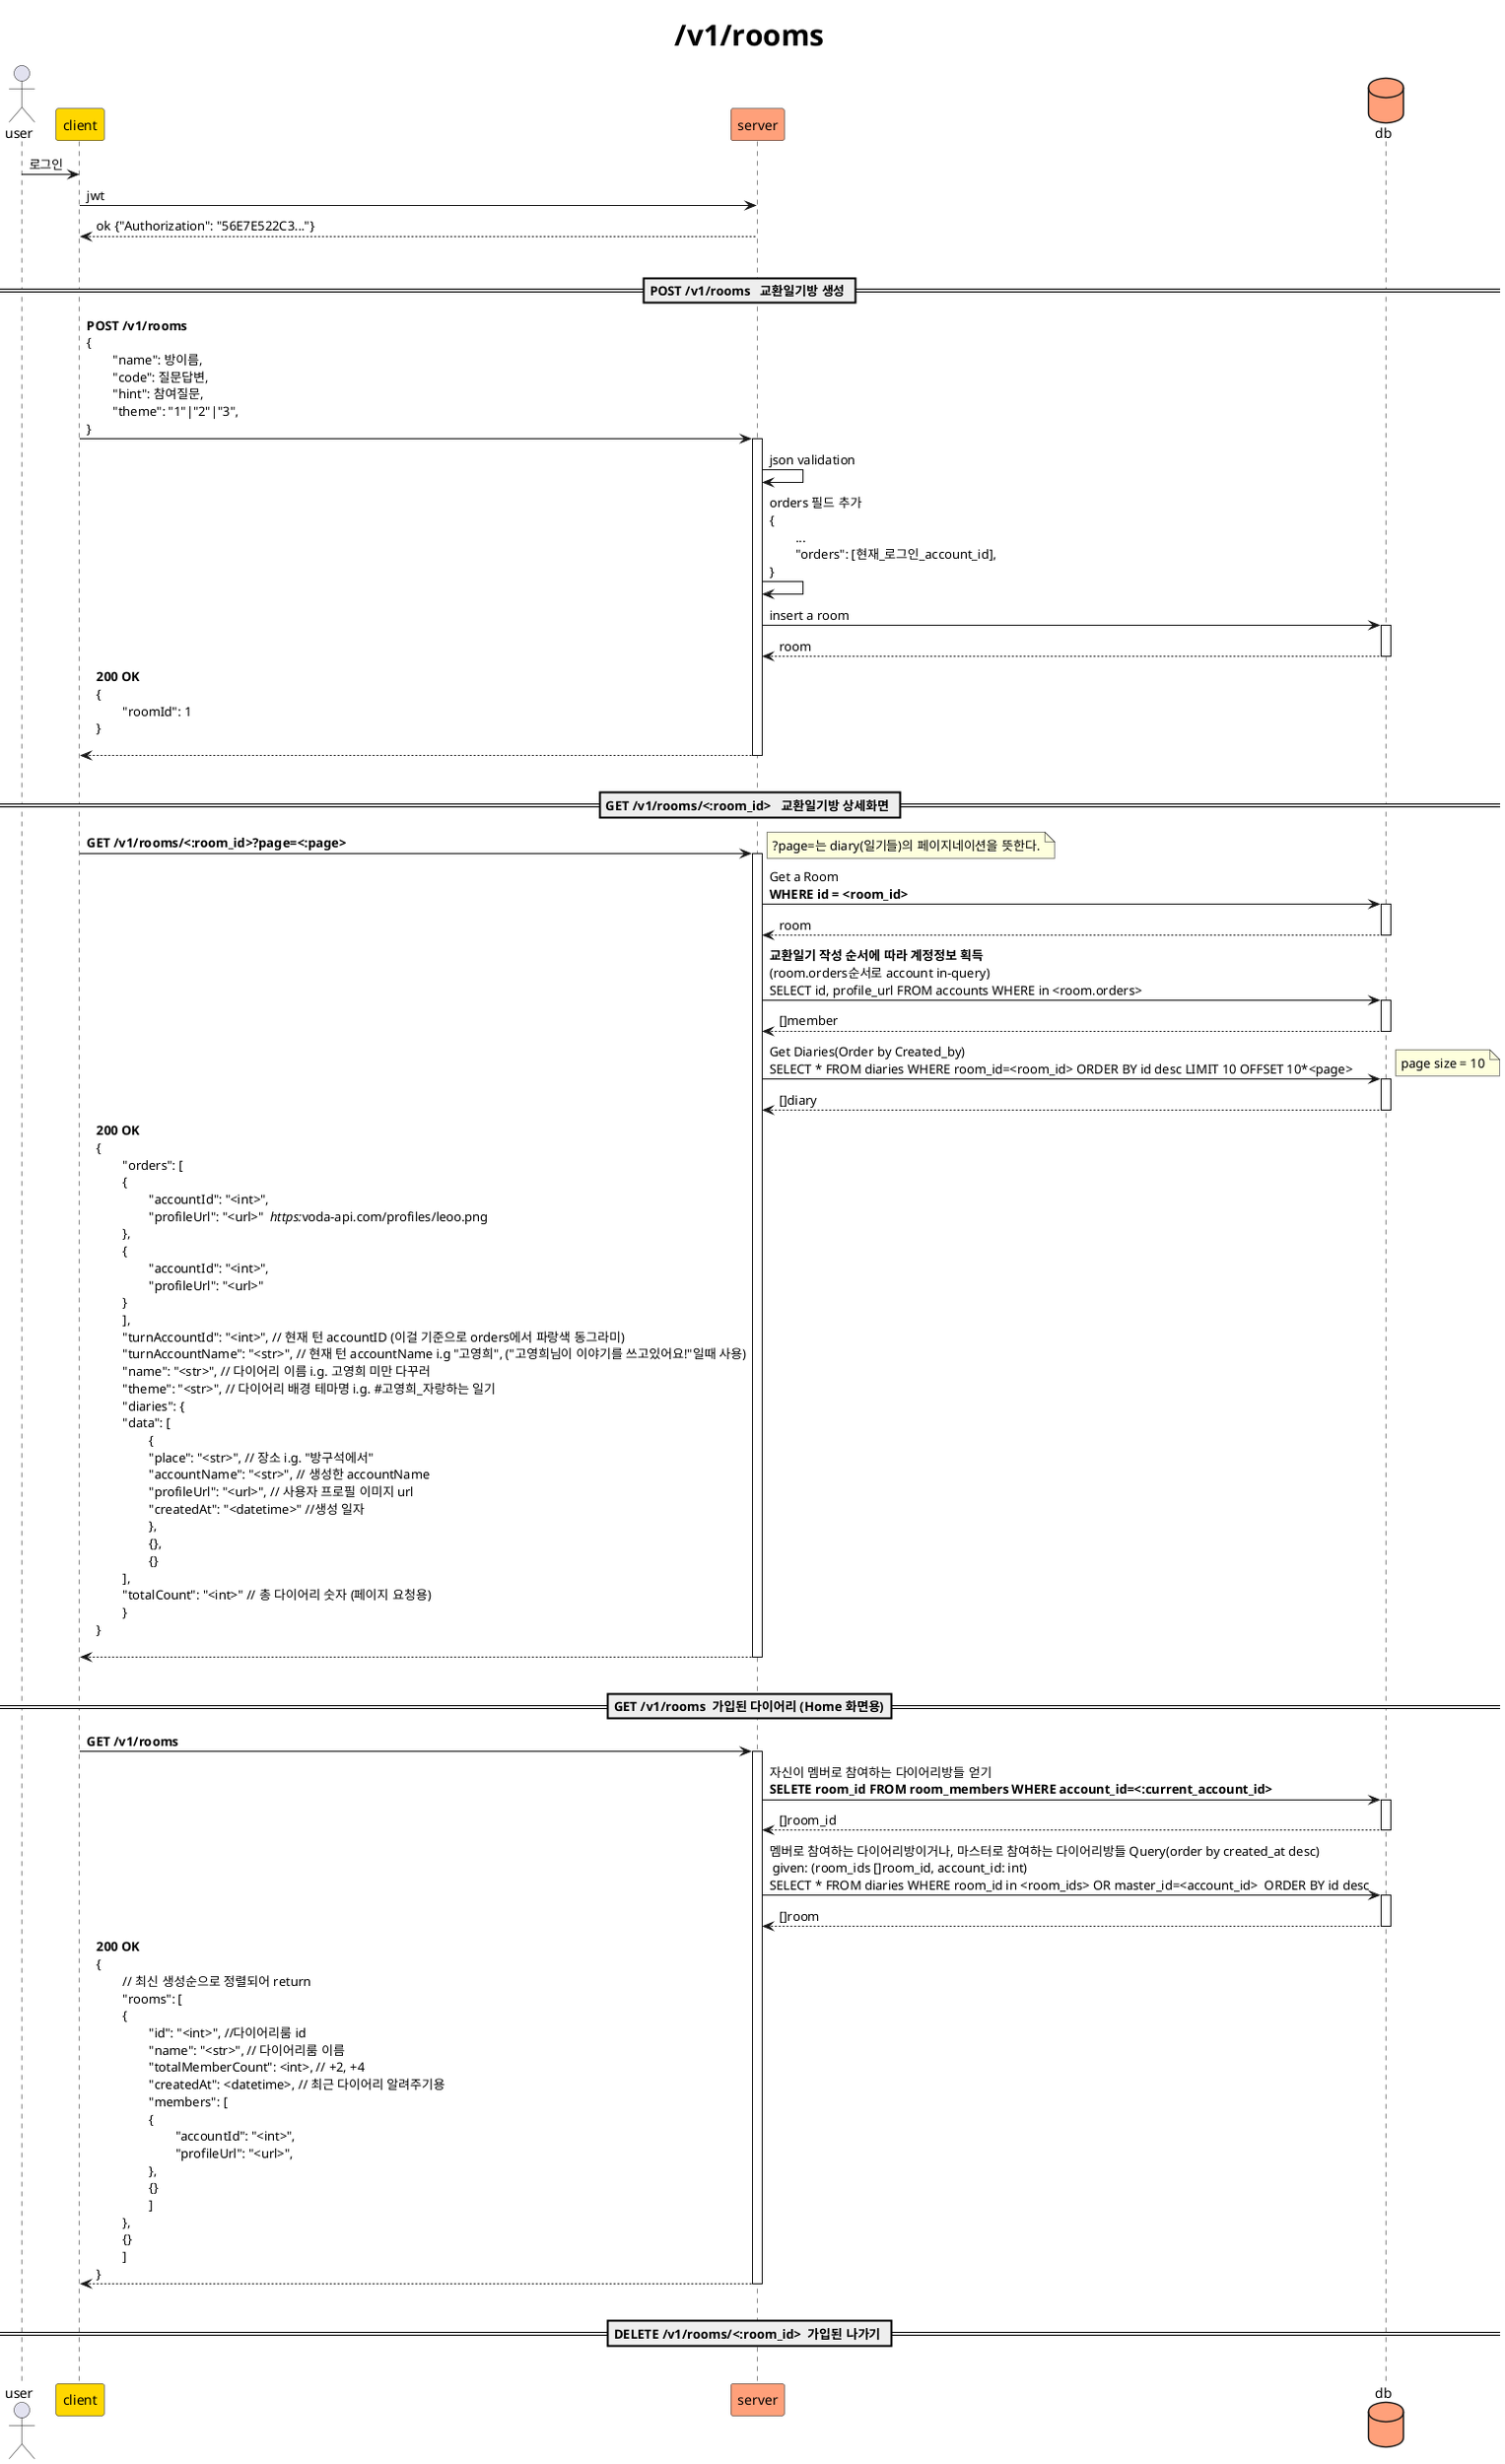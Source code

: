 @startuml

' client
Actor user
Participant client #Gold

' api
Participant "server" as api #LightSalmon
database "db" as db #LightSalmon

' title
title <font size=30>/v1/rooms</font>

' prerequisites
user -> client  : 로그인
client -> api : jwt
return ok {"Authorization": "56E7E522C3..."}
|||
== POST /v1/rooms   교환일기방 생성 ==
client -> api++: **POST /v1/rooms**\
\n{\n\t"name": 방이름,\n\t"code": 질문답변,\n\t"hint": 참여질문,\n\t"theme": "1"|"2"|"3",\n}
api -> api: json validation
api -> api: orders 필드 추가\
\n{\n\t...\n\t"orders": [현재_로그인_account_id],\n}
api -> db++: insert a room
return room
return **200 OK**\
\n{\n\t"roomId": 1\n}\n

||20||

== GET /v1/rooms/<:room_id>   교환일기방 상세화면 ==
client -> api++: **GET /v1/rooms/<:room_id>?page=<:page>**
note right
?page=는 diary(일기들)의 페이지네이션을 뜻한다.
endnote
api -> db++: Get a Room\
\n**WHERE id = <room_id>**
return room
api -> db++: **교환일기 작성 순서에 따라 계정정보 획득**\
\n(room.orders순서로 account in-query)\
\nSELECT id, profile_url FROM accounts WHERE in <room.orders>
return []member
api -> db++: Get Diaries(Order by Created_by)\
\nSELECT * FROM diaries WHERE room_id=<room_id> ORDER BY id desc LIMIT 10 OFFSET 10*<page>
note right
page size = 10
endnote
return []diary
return **200 OK**\
\n{\n\t"orders": [\n\t{\n\t\t"accountId": "<int>",\n\t\t"profileUrl": "<url>" // https://voda-api.com/profiles/leoo.png\n\t},\n\t{\n\t\t"accountId": "<int>",\n\t\t"profileUrl": "<url>"\n\t}\n\t],\n\t"turnAccountId": "<int>", // 현재 턴 accountID (이걸 기준으로 orders에서 파랑색 동그라미)\n\t"turnAccountName": "<str>", // 현재 턴 accountName i.g "고영희", ("고영희님이 이야기를 쓰고있어요!"일때 사용)\n\t"name": "<str>", // 다이어리 이름 i.g. 고영희 미만 다꾸러\n\t"theme": "<str>", // 다이어리 배경 테마명 i.g. #고영희_자랑하는 일기\n\t"diaries": {\n\t"data": [\n\t\t{\n\t\t"place": "<str>", // 장소 i.g. "방구석에서"\n\t\t"accountName": "<str>", // 생성한 accountName\n\t\t"profileUrl": "<url>", // 사용자 프로필 이미지 url\n\t\t"createdAt": "<datetime>" //생성 일자\n\t\t},\n\t\t{},\n\t\t{}\n\t],\n\t"totalCount": "<int>" // 총 다이어리 숫자 (페이지 요청용)\n\t}\n}\n

||20||

== GET /v1/rooms  가입된 다이어리 (Home 화면용)==
client -> api++: **GET /v1/rooms**
api -> db++: 자신이 멤버로 참여하는 다이어리방들 얻기\
\n**SELETE room_id FROM room_members WHERE account_id=<:current_account_id>**
return []room_id
api -> db++: 멤버로 참여하는 다이어리방이거나, 마스터로 참여하는 다이어리방들 Query(order by created_at desc)\
\n given: (room_ids []room_id, account_id: int)\
\nSELECT * FROM diaries WHERE room_id in <room_ids> OR master_id=<account_id>  ORDER BY id desc
return []room
return **200 OK**\
\n{\n\t// 최신 생성순으로 정렬되어 return\n\t"rooms": [\n\t{\n\t\t"id": "<int>", //다이어리룸 id\n\t\t"name": "<str>", // 다이어리룸 이름\n\t\t"totalMemberCount": <int>, // +2, +4\n\t\t"createdAt": <datetime>, // 최근 다이어리 알려주기용\n\t\t"members": [\n\t\t{\n\t\t\t"accountId": "<int>",\n\t\t\t"profileUrl": "<url>",\n\t\t},\n\t\t{}\n\t\t]\n\t},\n\t{}\n\t]\n}
||20||

== DELETE /v1/rooms/<:room_id>  가입된 나가기 ==
' TODO

||20||
@enduml
